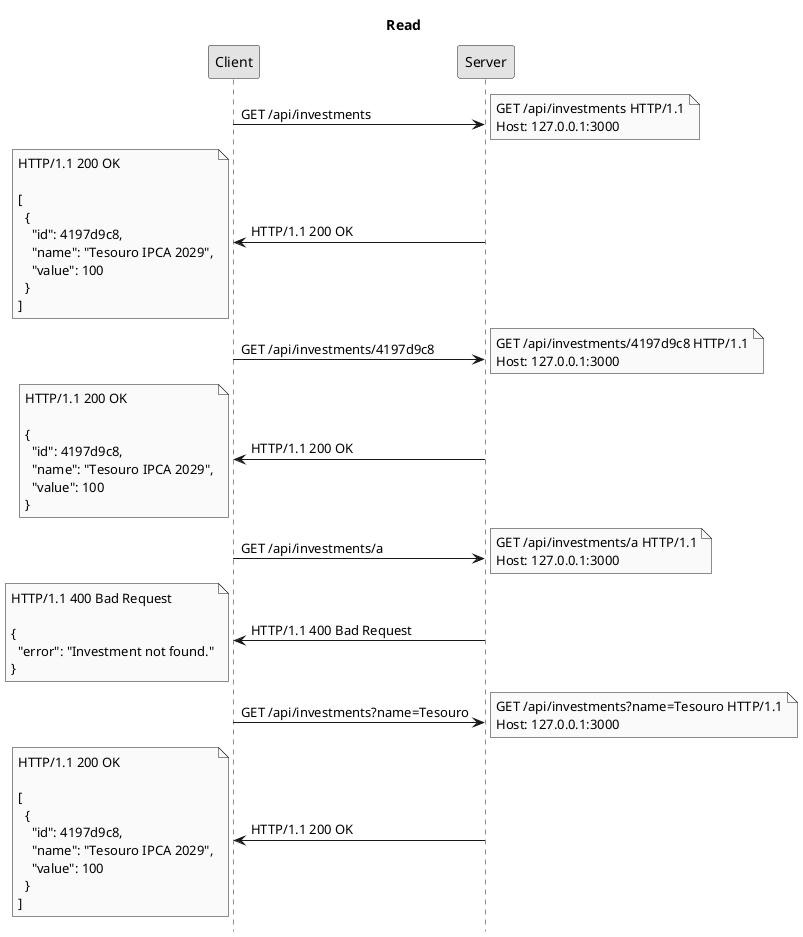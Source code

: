 @startuml
title Read
hide footbox
skinparam monochrome true

Client -> Server: GET /api/investments
note right: GET /api/investments HTTP/1.1\nHost: 127.0.0.1:3000
Server -> Client: HTTP/1.1 200 OK
note left: HTTP/1.1 200 OK\n\n[\n  {\n    "id": 4197d9c8,\n    "name": "Tesouro IPCA 2029",\n    "value": 100\n  }\n]

Client -> Server: GET /api/investments/4197d9c8
note right: GET /api/investments/4197d9c8 HTTP/1.1\nHost: 127.0.0.1:3000
Server -> Client: HTTP/1.1 200 OK
note left: HTTP/1.1 200 OK\n\n{\n  "id": 4197d9c8,\n  "name": "Tesouro IPCA 2029",\n  "value": 100\n}

Client -> Server: GET /api/investments/a
note right: GET /api/investments/a HTTP/1.1\nHost: 127.0.0.1:3000
Server -> Client: HTTP/1.1 400 Bad Request
note left: HTTP/1.1 400 Bad Request\n\n{\n  "error": "Investment not found."\n}


Client -> Server: GET /api/investments?name=Tesouro
note right: GET /api/investments?name=Tesouro HTTP/1.1\nHost: 127.0.0.1:3000
Server -> Client: HTTP/1.1 200 OK
note left: HTTP/1.1 200 OK\n\n[\n  {\n    "id": 4197d9c8,\n    "name": "Tesouro IPCA 2029",\n    "value": 100\n  }\n]
@enduml
